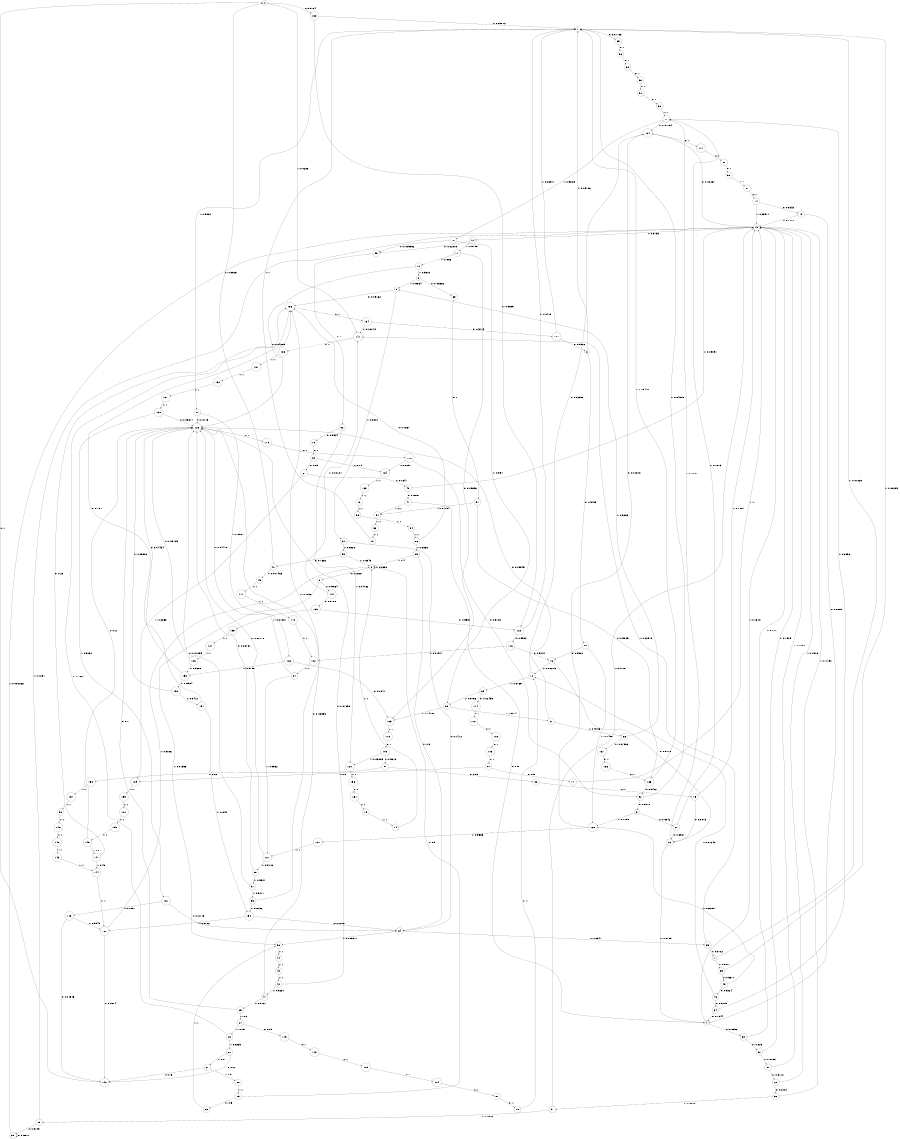 digraph "ch1_both_grouped_df_L16" {
size = "6,8.5";
ratio = "fill";
node [shape = circle];
node [fontsize = 24];
edge [fontsize = 24];
0 -> 133 [label = "0: 0.9764   "];
0 -> 141 [label = "1: 0.0236   "];
1 -> 65 [label = "0: 0.01183  "];
1 -> 17 [label = "1: 0.9882   "];
2 -> 8 [label = "0: 0.1608   "];
2 -> 2 [label = "1: 0.8392   "];
3 -> 27 [label = "0: 0.8942   "];
3 -> 128 [label = "1: 0.1058   "];
4 -> 33 [label = "0: 0.8352   "];
4 -> 13 [label = "1: 0.1648   "];
5 -> 136 [label = "0: 0.09162  "];
5 -> 60 [label = "1: 0.9084   "];
6 -> 89 [label = "0: 0.9489   "];
6 -> 1 [label = "1: 0.05106  "];
7 -> 35 [label = "0: 0.9817   "];
7 -> 1 [label = "1: 0.01829  "];
8 -> 140 [label = "0: 0.9864   "];
8 -> 58 [label = "1: 0.01356  "];
9 -> 63 [label = "0: 0.06362  "];
9 -> 5 [label = "1: 0.9364   "];
10 -> 125 [label = "0: 0.04269  "];
10 -> 9 [label = "1: 0.9573   "];
11 -> 123 [label = "0: 0.03696  "];
11 -> 10 [label = "1: 0.963    "];
12 -> 93 [label = "0: 0.02009  "];
12 -> 11 [label = "1: 0.9799   "];
13 -> 124 [label = "0: 0.02067  "];
13 -> 12 [label = "1: 0.9793   "];
14 -> 2 [label = "1: 1        "];
15 -> 14 [label = "1: 1        "];
16 -> 96 [label = "1: 1        "];
17 -> 125 [label = "0: 0.0119   "];
17 -> 162 [label = "1: 0.9881   "];
18 -> 1 [label = "1: 1        "];
19 -> 83 [label = "0: 0.5      "];
19 -> 2 [label = "1: 0.5      "];
20 -> 19 [label = "1: 1        "];
21 -> 142 [label = "0: 0.5      "];
21 -> 20 [label = "1: 0.5      "];
22 -> 142 [label = "0: 0.2      "];
22 -> 21 [label = "1: 0.8      "];
23 -> 136 [label = "0: 0.1667   "];
23 -> 22 [label = "1: 0.8333   "];
24 -> 115 [label = "0: 0.25     "];
24 -> 23 [label = "1: 0.75     "];
25 -> 125 [label = "0: 0.1      "];
25 -> 24 [label = "1: 0.9      "];
26 -> 4 [label = "0: 0.8799   "];
26 -> 71 [label = "1: 0.1201   "];
27 -> 26 [label = "0: 0.8927   "];
27 -> 71 [label = "1: 0.1073   "];
28 -> 52 [label = "0: 0.8484   "];
28 -> 13 [label = "1: 0.1516   "];
29 -> 39 [label = "0: 0.8709   "];
29 -> 13 [label = "1: 0.1291   "];
30 -> 71 [label = "1: 1        "];
31 -> 28 [label = "0: 0.8112   "];
31 -> 13 [label = "1: 0.1888   "];
32 -> 31 [label = "0: 0.8095   "];
32 -> 13 [label = "1: 0.1905   "];
33 -> 32 [label = "0: 0.823    "];
33 -> 13 [label = "1: 0.177    "];
34 -> 4 [label = "0: 0.7344   "];
34 -> 71 [label = "1: 0.2656   "];
35 -> 49 [label = "0: 0.9371   "];
35 -> 1 [label = "1: 0.06289  "];
36 -> 50 [label = "0: 1        "];
37 -> 90 [label = "0: 1        "];
38 -> 36 [label = "0: 1        "];
39 -> 39 [label = "0: 0.9917   "];
39 -> 13 [label = "1: 0.008266  "];
40 -> 0 [label = "0: 0.9925   "];
40 -> 45 [label = "1: 0.007463  "];
41 -> 125 [label = "0: 0.08333  "];
41 -> 25 [label = "1: 0.9167   "];
42 -> 125 [label = "0: 0.07692  "];
42 -> 41 [label = "1: 0.9231   "];
43 -> 42 [label = "1: 1        "];
44 -> 43 [label = "1: 1        "];
45 -> 111 [label = "1: 1        "];
46 -> 34 [label = "0: 0.9275   "];
46 -> 72 [label = "1: 0.07246  "];
47 -> 4 [label = "0: 0.9      "];
47 -> 54 [label = "1: 0.1      "];
48 -> 47 [label = "0: 0.9091   "];
48 -> 13 [label = "1: 0.09091  "];
49 -> 46 [label = "0: 0.9324   "];
49 -> 128 [label = "1: 0.06757  "];
50 -> 30 [label = "0: 1        "];
51 -> 29 [label = "0: 0.8882   "];
51 -> 13 [label = "1: 0.1118   "];
52 -> 51 [label = "0: 0.8808   "];
52 -> 13 [label = "1: 0.1192   "];
53 -> 18 [label = "1: 1        "];
54 -> 53 [label = "1: 1        "];
55 -> 7 [label = "0: 0.9702   "];
55 -> 141 [label = "1: 0.02976  "];
56 -> 38 [label = "0: 1        "];
57 -> 165 [label = "0: 0.9825   "];
57 -> 54 [label = "1: 0.01754  "];
58 -> 44 [label = "1: 1        "];
59 -> 40 [label = "0: 0.1652   "];
59 -> 2 [label = "1: 0.8348   "];
60 -> 64 [label = "0: 0.1472   "];
60 -> 59 [label = "1: 0.8528   "];
61 -> 48 [label = "0: 0.7647   "];
61 -> 129 [label = "1: 0.2353   "];
62 -> 61 [label = "0: 0.85     "];
62 -> 164 [label = "1: 0.15     "];
63 -> 57 [label = "0: 1        "];
64 -> 55 [label = "0: 0.9941   "];
64 -> 58 [label = "1: 0.005917  "];
65 -> 56 [label = "0: 1        "];
66 -> 167 [label = "0: 0.07366  "];
66 -> 5 [label = "1: 0.9263   "];
67 -> 125 [label = "0: 0.05945  "];
67 -> 66 [label = "1: 0.9406   "];
68 -> 123 [label = "0: 0.04858  "];
68 -> 67 [label = "1: 0.9514   "];
69 -> 114 [label = "0: 0.02439  "];
69 -> 68 [label = "1: 0.9756   "];
70 -> 93 [label = "0: 0.005952  "];
70 -> 68 [label = "1: 0.994    "];
71 -> 124 [label = "0: 0.01754  "];
71 -> 70 [label = "1: 0.9825   "];
72 -> 124 [label = "0: 0.02353  "];
72 -> 69 [label = "1: 0.9765   "];
73 -> 4 [label = "0: 0.8889   "];
73 -> 13 [label = "1: 0.1111   "];
74 -> 73 [label = "0: 0.9643   "];
74 -> 13 [label = "1: 0.03571  "];
75 -> 26 [label = "0: 0.8913   "];
75 -> 13 [label = "1: 0.1087   "];
76 -> 26 [label = "0: 0.9179   "];
76 -> 72 [label = "1: 0.08213  "];
77 -> 13 [label = "1: 1        "];
78 -> 72 [label = "1: 1        "];
79 -> 62 [label = "0: 1        "];
80 -> 77 [label = "0: 0.5      "];
80 -> 129 [label = "1: 0.5      "];
81 -> 78 [label = "0: 1        "];
82 -> 79 [label = "0: 0.9524   "];
82 -> 120 [label = "1: 0.04762  "];
83 -> 58 [label = "1: 1        "];
84 -> 125 [label = "0: 0.04478  "];
84 -> 101 [label = "1: 0.9552   "];
85 -> 64 [label = "0: 0.6      "];
85 -> 2 [label = "1: 0.4      "];
86 -> 136 [label = "0: 0.1667   "];
86 -> 85 [label = "1: 0.8333   "];
87 -> 74 [label = "0: 1        "];
88 -> 75 [label = "0: 1        "];
89 -> 76 [label = "0: 0.8502   "];
89 -> 128 [label = "1: 0.1498   "];
90 -> 87 [label = "0: 1        "];
91 -> 88 [label = "0: 0.98     "];
91 -> 158 [label = "1: 0.02     "];
92 -> 3 [label = "0: 0.9518   "];
92 -> 1 [label = "1: 0.04819  "];
93 -> 82 [label = "0: 1        "];
94 -> 86 [label = "1: 1        "];
95 -> 136 [label = "0: 0.1868   "];
95 -> 150 [label = "1: 0.8132   "];
96 -> 94 [label = "1: 1        "];
97 -> 125 [label = "0: 0.07895  "];
97 -> 95 [label = "1: 0.9211   "];
98 -> 148 [label = "1: 1        "];
99 -> 125 [label = "0: 0.06731  "];
99 -> 97 [label = "1: 0.9327   "];
100 -> 155 [label = "1: 1        "];
101 -> 125 [label = "0: 0.02778  "];
101 -> 99 [label = "1: 0.9722   "];
102 -> 84 [label = "1: 1        "];
103 -> 80 [label = "0: 1        "];
104 -> 81 [label = "0: 1        "];
105 -> 91 [label = "0: 0.9612   "];
105 -> 120 [label = "1: 0.03883  "];
106 -> 92 [label = "0: 0.9703   "];
106 -> 164 [label = "1: 0.0297   "];
107 -> 6 [label = "0: 0.9302   "];
107 -> 1 [label = "1: 0.06977  "];
108 -> 103 [label = "0: 1        "];
109 -> 104 [label = "0: 1        "];
110 -> 102 [label = "1: 1        "];
111 -> 110 [label = "1: 1        "];
112 -> 108 [label = "0: 1        "];
113 -> 109 [label = "0: 1        "];
114 -> 112 [label = "0: 1        "];
115 -> 113 [label = "0: 1        "];
116 -> 76 [label = "0: 0.9242   "];
116 -> 102 [label = "1: 0.07577  "];
117 -> 37 [label = "0: 1        "];
118 -> 105 [label = "0: 1        "];
119 -> 106 [label = "0: 1        "];
120 -> 156 [label = "1: 1        "];
121 -> 101 [label = "1: 1        "];
122 -> 116 [label = "0: 0.9582   "];
122 -> 1 [label = "1: 0.0418   "];
123 -> 118 [label = "0: 1        "];
124 -> 117 [label = "0: 1        "];
125 -> 119 [label = "0: 1        "];
126 -> 125 [label = "0: 0.03125  "];
126 -> 153 [label = "1: 0.9688   "];
127 -> 126 [label = "1: 1        "];
128 -> 124 [label = "0: 0.04348  "];
128 -> 121 [label = "1: 0.9565   "];
129 -> 159 [label = "1: 1        "];
130 -> 125 [label = "0: 0.09677  "];
130 -> 161 [label = "1: 0.9032   "];
131 -> 130 [label = "1: 1        "];
132 -> 131 [label = "1: 1        "];
133 -> 122 [label = "0: 0.9699   "];
133 -> 1 [label = "1: 0.03012  "];
134 -> 107 [label = "0: 0.9773   "];
134 -> 141 [label = "1: 0.02273  "];
135 -> 127 [label = "1: 1        "];
136 -> 134 [label = "0: 1        "];
137 -> 132 [label = "1: 1        "];
138 -> 137 [label = "1: 1        "];
139 -> 122 [label = "0: 0.9591   "];
139 -> 135 [label = "1: 0.04087  "];
140 -> 139 [label = "0: 0.9788   "];
140 -> 141 [label = "1: 0.02124  "];
141 -> 138 [label = "1: 1        "];
142 -> 0 [label = "0: 1        "];
143 -> 142 [label = "0: 0.04545  "];
143 -> 160 [label = "1: 0.9545   "];
144 -> 160 [label = "1: 1        "];
145 -> 144 [label = "1: 1        "];
146 -> 145 [label = "1: 1        "];
147 -> 136 [label = "0: 0.25     "];
147 -> 144 [label = "1: 0.75     "];
148 -> 146 [label = "1: 1        "];
149 -> 125 [label = "0: 0.2      "];
149 -> 147 [label = "1: 0.8      "];
150 -> 64 [label = "0: 0.1278   "];
150 -> 160 [label = "1: 0.8722   "];
151 -> 136 [label = "0: 0.151    "];
151 -> 150 [label = "1: 0.849    "];
152 -> 125 [label = "0: 0.05882  "];
152 -> 151 [label = "1: 0.9412   "];
153 -> 125 [label = "0: 0.04464  "];
153 -> 152 [label = "1: 0.9554   "];
154 -> 15 [label = "1: 1        "];
155 -> 149 [label = "1: 1        "];
156 -> 154 [label = "1: 1        "];
157 -> 98 [label = "1: 1        "];
158 -> 157 [label = "1: 1        "];
159 -> 100 [label = "1: 1        "];
160 -> 142 [label = "0: 0.1914   "];
160 -> 2 [label = "1: 0.8086   "];
161 -> 64 [label = "0: 0.2143   "];
161 -> 143 [label = "1: 0.7857   "];
162 -> 123 [label = "0: 0.0241   "];
162 -> 153 [label = "1: 0.9759   "];
163 -> 16 [label = "1: 1        "];
164 -> 163 [label = "1: 1        "];
165 -> 92 [label = "0: 0.9452   "];
165 -> 1 [label = "1: 0.05479  "];
166 -> 165 [label = "0: 1        "];
167 -> 166 [label = "0: 1        "];
}